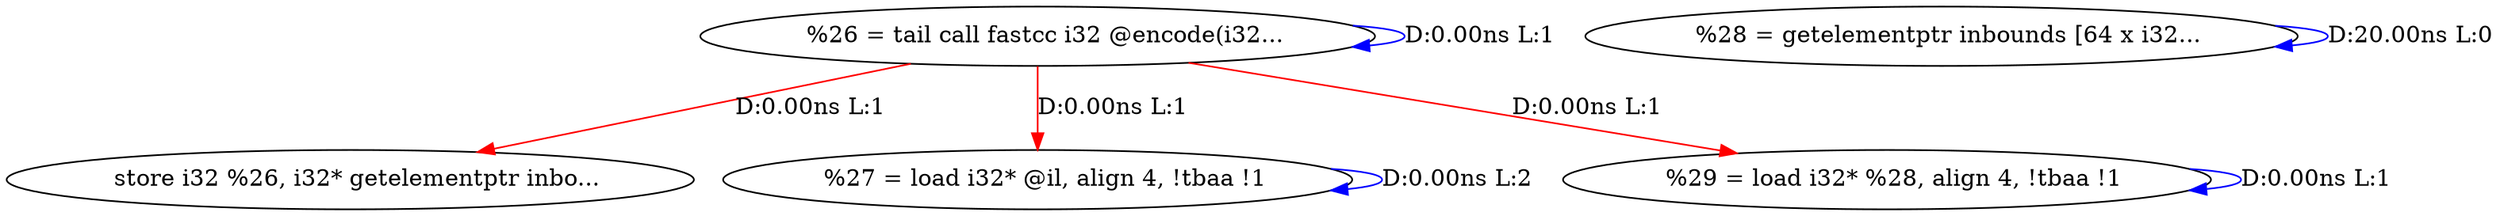 digraph {
Node0x3eee0b0[label="  %26 = tail call fastcc i32 @encode(i32..."];
Node0x3eee0b0 -> Node0x3eee0b0[label="D:0.00ns L:1",color=blue];
Node0x3eee190[label="  store i32 %26, i32* getelementptr inbo..."];
Node0x3eee0b0 -> Node0x3eee190[label="D:0.00ns L:1",color=red];
Node0x3eee270[label="  %27 = load i32* @il, align 4, !tbaa !1"];
Node0x3eee0b0 -> Node0x3eee270[label="D:0.00ns L:1",color=red];
Node0x3eeb5a0[label="  %29 = load i32* %28, align 4, !tbaa !1"];
Node0x3eee0b0 -> Node0x3eeb5a0[label="D:0.00ns L:1",color=red];
Node0x3eee270 -> Node0x3eee270[label="D:0.00ns L:2",color=blue];
Node0x3eeb4c0[label="  %28 = getelementptr inbounds [64 x i32..."];
Node0x3eeb4c0 -> Node0x3eeb4c0[label="D:20.00ns L:0",color=blue];
Node0x3eeb5a0 -> Node0x3eeb5a0[label="D:0.00ns L:1",color=blue];
}
